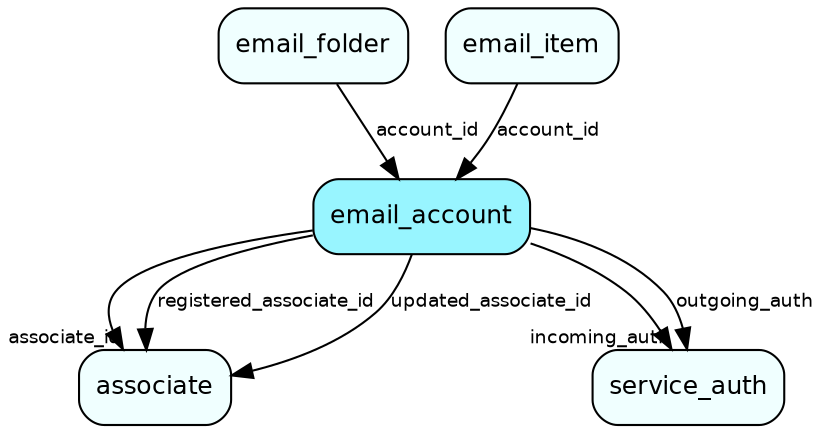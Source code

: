 digraph email_account  {
node [shape = box style="rounded, filled" fontname = "Helvetica" fontsize = "12" ]
edge [fontname = "Helvetica" fontsize = "9"]

email_account[fillcolor = "cadetblue1"]
associate[fillcolor = "azure1"]
service_auth[fillcolor = "azure1"]
email_folder[fillcolor = "azure1"]
email_item[fillcolor = "azure1"]
email_account -> associate [headlabel = "associate_id"]
email_account -> service_auth [headlabel = "incoming_auth"]
email_account -> service_auth [label = "outgoing_auth"]
email_account -> associate [label = "registered_associate_id"]
email_account -> associate [label = "updated_associate_id"]
email_folder -> email_account [label = "account_id"]
email_item -> email_account [label = "account_id"]
}
